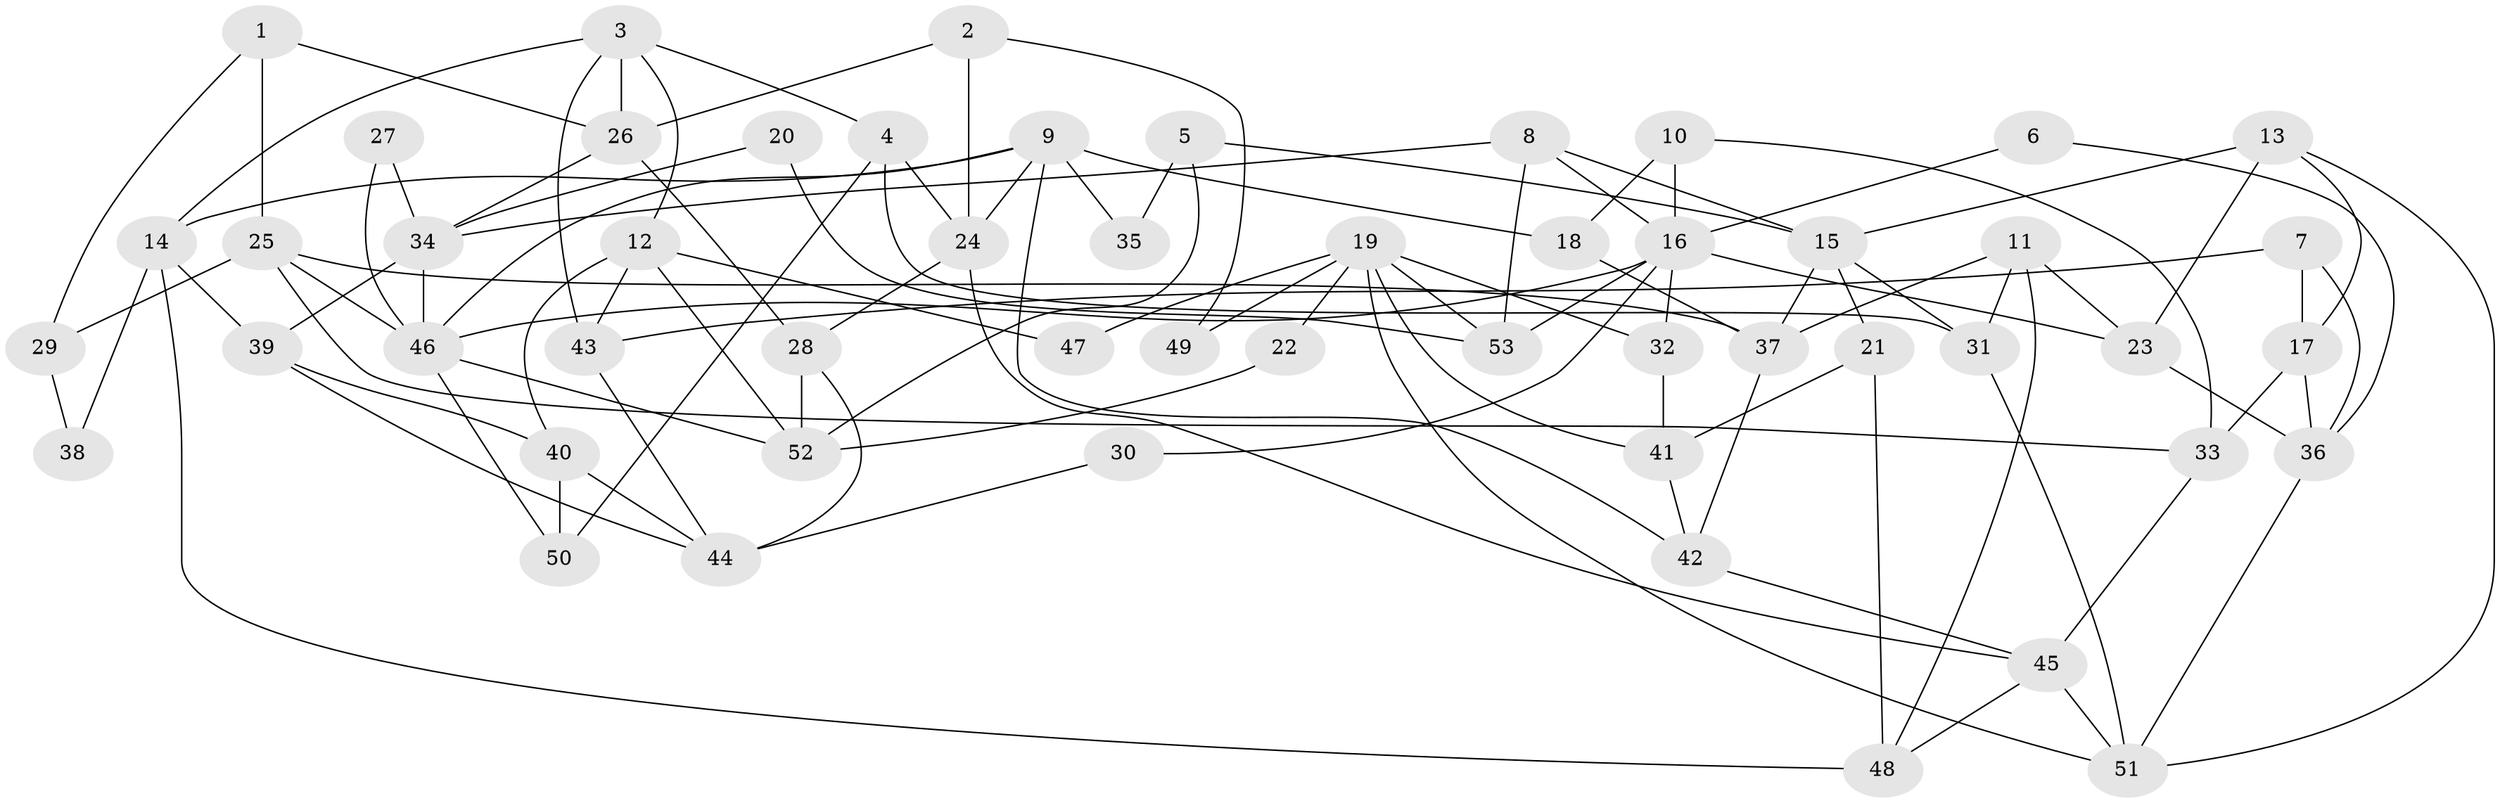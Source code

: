 // coarse degree distribution, {7: 0.13793103448275862, 4: 0.10344827586206896, 6: 0.1724137931034483, 5: 0.2413793103448276, 9: 0.034482758620689655, 3: 0.10344827586206896, 2: 0.10344827586206896, 10: 0.034482758620689655, 1: 0.034482758620689655, 8: 0.034482758620689655}
// Generated by graph-tools (version 1.1) at 2025/37/03/04/25 23:37:15]
// undirected, 53 vertices, 106 edges
graph export_dot {
  node [color=gray90,style=filled];
  1;
  2;
  3;
  4;
  5;
  6;
  7;
  8;
  9;
  10;
  11;
  12;
  13;
  14;
  15;
  16;
  17;
  18;
  19;
  20;
  21;
  22;
  23;
  24;
  25;
  26;
  27;
  28;
  29;
  30;
  31;
  32;
  33;
  34;
  35;
  36;
  37;
  38;
  39;
  40;
  41;
  42;
  43;
  44;
  45;
  46;
  47;
  48;
  49;
  50;
  51;
  52;
  53;
  1 -- 25;
  1 -- 26;
  1 -- 29;
  2 -- 24;
  2 -- 26;
  2 -- 49;
  3 -- 14;
  3 -- 4;
  3 -- 12;
  3 -- 26;
  3 -- 43;
  4 -- 50;
  4 -- 31;
  4 -- 24;
  5 -- 52;
  5 -- 15;
  5 -- 35;
  6 -- 16;
  6 -- 36;
  7 -- 17;
  7 -- 43;
  7 -- 36;
  8 -- 53;
  8 -- 34;
  8 -- 15;
  8 -- 16;
  9 -- 18;
  9 -- 46;
  9 -- 14;
  9 -- 24;
  9 -- 35;
  9 -- 42;
  10 -- 33;
  10 -- 16;
  10 -- 18;
  11 -- 23;
  11 -- 31;
  11 -- 37;
  11 -- 48;
  12 -- 43;
  12 -- 40;
  12 -- 47;
  12 -- 52;
  13 -- 51;
  13 -- 15;
  13 -- 17;
  13 -- 23;
  14 -- 48;
  14 -- 38;
  14 -- 39;
  15 -- 37;
  15 -- 21;
  15 -- 31;
  16 -- 32;
  16 -- 23;
  16 -- 30;
  16 -- 46;
  16 -- 53;
  17 -- 36;
  17 -- 33;
  18 -- 37;
  19 -- 51;
  19 -- 41;
  19 -- 22;
  19 -- 32;
  19 -- 47;
  19 -- 49;
  19 -- 53;
  20 -- 34;
  20 -- 53;
  21 -- 48;
  21 -- 41;
  22 -- 52;
  23 -- 36;
  24 -- 28;
  24 -- 45;
  25 -- 46;
  25 -- 33;
  25 -- 29;
  25 -- 37;
  26 -- 34;
  26 -- 28;
  27 -- 34;
  27 -- 46;
  28 -- 44;
  28 -- 52;
  29 -- 38;
  30 -- 44;
  31 -- 51;
  32 -- 41;
  33 -- 45;
  34 -- 39;
  34 -- 46;
  36 -- 51;
  37 -- 42;
  39 -- 44;
  39 -- 40;
  40 -- 44;
  40 -- 50;
  41 -- 42;
  42 -- 45;
  43 -- 44;
  45 -- 48;
  45 -- 51;
  46 -- 52;
  46 -- 50;
}
